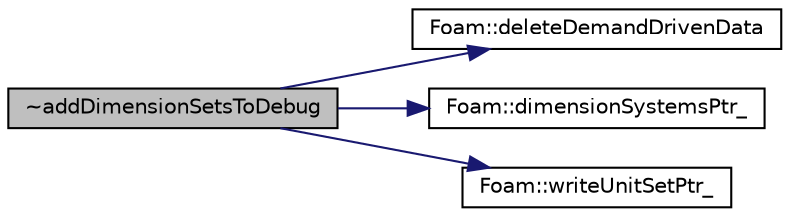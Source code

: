 digraph "~addDimensionSetsToDebug"
{
  bgcolor="transparent";
  edge [fontname="Helvetica",fontsize="10",labelfontname="Helvetica",labelfontsize="10"];
  node [fontname="Helvetica",fontsize="10",shape=record];
  rankdir="LR";
  Node1 [label="~addDimensionSetsToDebug",height=0.2,width=0.4,color="black", fillcolor="grey75", style="filled", fontcolor="black"];
  Node1 -> Node2 [color="midnightblue",fontsize="10",style="solid",fontname="Helvetica"];
  Node2 [label="Foam::deleteDemandDrivenData",height=0.2,width=0.4,color="black",URL="$a10909.html#a676ff999562d389fd174d693e17d230a"];
  Node1 -> Node3 [color="midnightblue",fontsize="10",style="solid",fontname="Helvetica"];
  Node3 [label="Foam::dimensionSystemsPtr_",height=0.2,width=0.4,color="black",URL="$a10909.html#a8276f863b439457c8e5df25f64194184"];
  Node1 -> Node4 [color="midnightblue",fontsize="10",style="solid",fontname="Helvetica"];
  Node4 [label="Foam::writeUnitSetPtr_",height=0.2,width=0.4,color="black",URL="$a10909.html#a80ed410ea87e1fa271d37dc158145a7b"];
}
